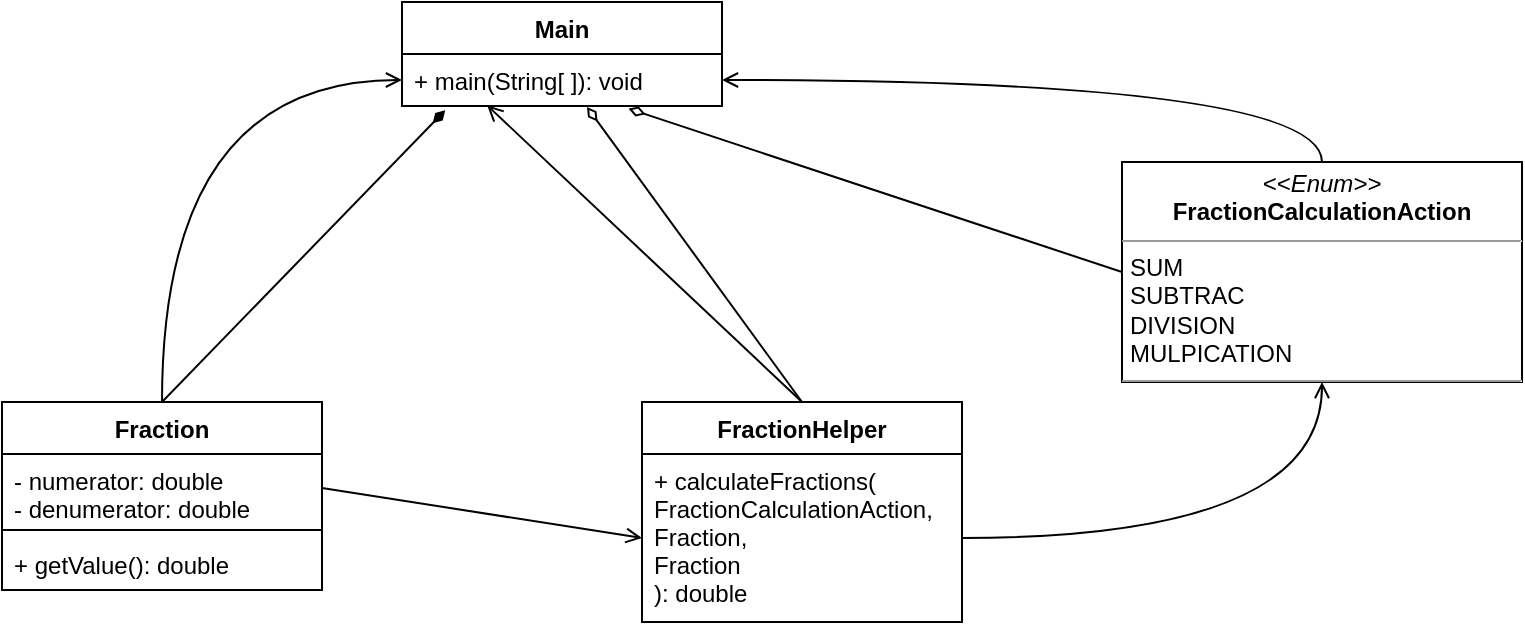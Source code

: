 <mxfile version="20.6.0" type="device"><diagram id="xr6M2lbCmdwwioCx6i4O" name="Страница 1"><mxGraphModel dx="865" dy="470" grid="1" gridSize="10" guides="1" tooltips="1" connect="1" arrows="1" fold="1" page="1" pageScale="1" pageWidth="827" pageHeight="1169" math="0" shadow="0"><root><mxCell id="0"/><mxCell id="1" parent="0"/><mxCell id="RmOY-KrDrq0K0DGgXRNV-2" value="Main" style="swimlane;fontStyle=1;align=center;verticalAlign=top;childLayout=stackLayout;horizontal=1;startSize=26;horizontalStack=0;resizeParent=1;resizeParentMax=0;resizeLast=0;collapsible=1;marginBottom=0;" vertex="1" parent="1"><mxGeometry x="320" y="40" width="160" height="52" as="geometry"/></mxCell><mxCell id="RmOY-KrDrq0K0DGgXRNV-5" value="+ main(String[ ]): void" style="text;strokeColor=none;fillColor=none;align=left;verticalAlign=top;spacingLeft=4;spacingRight=4;overflow=hidden;rotatable=0;points=[[0,0.5],[1,0.5]];portConstraint=eastwest;" vertex="1" parent="RmOY-KrDrq0K0DGgXRNV-2"><mxGeometry y="26" width="160" height="26" as="geometry"/></mxCell><mxCell id="RmOY-KrDrq0K0DGgXRNV-35" style="edgeStyle=orthogonalEdgeStyle;curved=1;rounded=0;orthogonalLoop=1;jettySize=auto;html=1;entryX=0;entryY=0.5;entryDx=0;entryDy=0;endArrow=open;endFill=0;exitX=0.5;exitY=0;exitDx=0;exitDy=0;" edge="1" parent="1" source="RmOY-KrDrq0K0DGgXRNV-6" target="RmOY-KrDrq0K0DGgXRNV-5"><mxGeometry relative="1" as="geometry"><mxPoint x="120" y="200" as="sourcePoint"/></mxGeometry></mxCell><mxCell id="RmOY-KrDrq0K0DGgXRNV-51" style="edgeStyle=none;rounded=0;orthogonalLoop=1;jettySize=auto;html=1;exitX=0.5;exitY=0;exitDx=0;exitDy=0;entryX=0.135;entryY=1.083;entryDx=0;entryDy=0;entryPerimeter=0;endArrow=diamondThin;endFill=1;" edge="1" parent="1" source="RmOY-KrDrq0K0DGgXRNV-6" target="RmOY-KrDrq0K0DGgXRNV-5"><mxGeometry relative="1" as="geometry"/></mxCell><mxCell id="RmOY-KrDrq0K0DGgXRNV-6" value="Fraction" style="swimlane;fontStyle=1;align=center;verticalAlign=top;childLayout=stackLayout;horizontal=1;startSize=26;horizontalStack=0;resizeParent=1;resizeParentMax=0;resizeLast=0;collapsible=1;marginBottom=0;" vertex="1" parent="1"><mxGeometry x="120" y="240" width="160" height="94" as="geometry"/></mxCell><mxCell id="RmOY-KrDrq0K0DGgXRNV-7" value="- numerator: double&#xA;- denumerator: double&#xA;" style="text;strokeColor=none;fillColor=none;align=left;verticalAlign=top;spacingLeft=4;spacingRight=4;overflow=hidden;rotatable=0;points=[[0,0.5],[1,0.5]];portConstraint=eastwest;" vertex="1" parent="RmOY-KrDrq0K0DGgXRNV-6"><mxGeometry y="26" width="160" height="34" as="geometry"/></mxCell><mxCell id="RmOY-KrDrq0K0DGgXRNV-8" value="" style="line;strokeWidth=1;fillColor=none;align=left;verticalAlign=middle;spacingTop=-1;spacingLeft=3;spacingRight=3;rotatable=0;labelPosition=right;points=[];portConstraint=eastwest;strokeColor=inherit;" vertex="1" parent="RmOY-KrDrq0K0DGgXRNV-6"><mxGeometry y="60" width="160" height="8" as="geometry"/></mxCell><mxCell id="RmOY-KrDrq0K0DGgXRNV-9" value="+ getValue(): double" style="text;strokeColor=none;fillColor=none;align=left;verticalAlign=top;spacingLeft=4;spacingRight=4;overflow=hidden;rotatable=0;points=[[0,0.5],[1,0.5]];portConstraint=eastwest;" vertex="1" parent="RmOY-KrDrq0K0DGgXRNV-6"><mxGeometry y="68" width="160" height="26" as="geometry"/></mxCell><mxCell id="RmOY-KrDrq0K0DGgXRNV-37" style="rounded=0;orthogonalLoop=1;jettySize=auto;html=1;exitX=0.5;exitY=0;exitDx=0;exitDy=0;entryX=0.266;entryY=0.987;entryDx=0;entryDy=0;entryPerimeter=0;endArrow=open;endFill=0;" edge="1" parent="1" source="RmOY-KrDrq0K0DGgXRNV-10" target="RmOY-KrDrq0K0DGgXRNV-5"><mxGeometry relative="1" as="geometry"/></mxCell><mxCell id="RmOY-KrDrq0K0DGgXRNV-50" style="edgeStyle=none;rounded=0;orthogonalLoop=1;jettySize=auto;html=1;exitX=0.5;exitY=0;exitDx=0;exitDy=0;entryX=0.578;entryY=1.019;entryDx=0;entryDy=0;entryPerimeter=0;endArrow=diamondThin;endFill=0;" edge="1" parent="1" source="RmOY-KrDrq0K0DGgXRNV-10" target="RmOY-KrDrq0K0DGgXRNV-5"><mxGeometry relative="1" as="geometry"/></mxCell><mxCell id="RmOY-KrDrq0K0DGgXRNV-10" value="FractionHelper" style="swimlane;fontStyle=1;align=center;verticalAlign=top;childLayout=stackLayout;horizontal=1;startSize=26;horizontalStack=0;resizeParent=1;resizeParentMax=0;resizeLast=0;collapsible=1;marginBottom=0;" vertex="1" parent="1"><mxGeometry x="440" y="240" width="160" height="110" as="geometry"/></mxCell><mxCell id="RmOY-KrDrq0K0DGgXRNV-11" value="+ calculateFractions(&#xA;FractionCalculationAction,&#xA;Fraction, &#xA;Fraction&#xA;): double" style="text;strokeColor=none;fillColor=none;align=left;verticalAlign=top;spacingLeft=4;spacingRight=4;overflow=hidden;rotatable=0;points=[[0,0.5],[1,0.5]];portConstraint=eastwest;" vertex="1" parent="RmOY-KrDrq0K0DGgXRNV-10"><mxGeometry y="26" width="160" height="84" as="geometry"/></mxCell><mxCell id="RmOY-KrDrq0K0DGgXRNV-39" style="edgeStyle=orthogonalEdgeStyle;curved=1;rounded=0;orthogonalLoop=1;jettySize=auto;html=1;exitX=0.5;exitY=0;exitDx=0;exitDy=0;entryX=1;entryY=0.5;entryDx=0;entryDy=0;endArrow=open;endFill=0;" edge="1" parent="1" source="RmOY-KrDrq0K0DGgXRNV-19" target="RmOY-KrDrq0K0DGgXRNV-5"><mxGeometry relative="1" as="geometry"/></mxCell><mxCell id="RmOY-KrDrq0K0DGgXRNV-49" style="edgeStyle=none;rounded=0;orthogonalLoop=1;jettySize=auto;html=1;exitX=0;exitY=0.5;exitDx=0;exitDy=0;entryX=0.708;entryY=1.051;entryDx=0;entryDy=0;entryPerimeter=0;endArrow=diamondThin;endFill=0;" edge="1" parent="1" source="RmOY-KrDrq0K0DGgXRNV-19" target="RmOY-KrDrq0K0DGgXRNV-5"><mxGeometry relative="1" as="geometry"/></mxCell><mxCell id="RmOY-KrDrq0K0DGgXRNV-19" value="&lt;p style=&quot;margin:0px;margin-top:4px;text-align:center;&quot;&gt;&lt;i&gt;&amp;lt;&amp;lt;Enum&amp;gt;&amp;gt;&lt;/i&gt;&lt;br&gt;&lt;b&gt;FractionCalculationAction&lt;/b&gt;&lt;br&gt;&lt;/p&gt;&lt;hr size=&quot;1&quot;&gt;&lt;p style=&quot;margin:0px;margin-left:4px;&quot;&gt;SUM&lt;/p&gt;&lt;p style=&quot;margin:0px;margin-left:4px;&quot;&gt;SUBTRAC&lt;/p&gt;&lt;p style=&quot;margin:0px;margin-left:4px;&quot;&gt;DIVISION&lt;/p&gt;&lt;p style=&quot;margin:0px;margin-left:4px;&quot;&gt;MULPICATION&lt;br&gt;&lt;/p&gt;&lt;hr size=&quot;1&quot;&gt;" style="verticalAlign=top;align=left;overflow=fill;fontSize=12;fontFamily=Helvetica;html=1;" vertex="1" parent="1"><mxGeometry x="680" y="120" width="200" height="110" as="geometry"/></mxCell><mxCell id="RmOY-KrDrq0K0DGgXRNV-38" style="edgeStyle=orthogonalEdgeStyle;curved=1;rounded=0;orthogonalLoop=1;jettySize=auto;html=1;entryX=0.5;entryY=1;entryDx=0;entryDy=0;endArrow=open;endFill=0;" edge="1" parent="1" source="RmOY-KrDrq0K0DGgXRNV-11" target="RmOY-KrDrq0K0DGgXRNV-19"><mxGeometry relative="1" as="geometry"/></mxCell><mxCell id="RmOY-KrDrq0K0DGgXRNV-41" style="edgeStyle=none;rounded=0;orthogonalLoop=1;jettySize=auto;html=1;exitX=1;exitY=0.5;exitDx=0;exitDy=0;entryX=0;entryY=0.5;entryDx=0;entryDy=0;endArrow=open;endFill=0;" edge="1" parent="1" source="RmOY-KrDrq0K0DGgXRNV-7" target="RmOY-KrDrq0K0DGgXRNV-11"><mxGeometry relative="1" as="geometry"/></mxCell><mxCell id="RmOY-KrDrq0K0DGgXRNV-52" style="edgeStyle=none;rounded=0;orthogonalLoop=1;jettySize=auto;html=1;exitX=0.5;exitY=0;exitDx=0;exitDy=0;entryX=0.5;entryY=0;entryDx=0;entryDy=0;endArrow=diamondThin;endFill=1;" edge="1" parent="1" source="RmOY-KrDrq0K0DGgXRNV-10" target="RmOY-KrDrq0K0DGgXRNV-10"><mxGeometry relative="1" as="geometry"/></mxCell></root></mxGraphModel></diagram></mxfile>